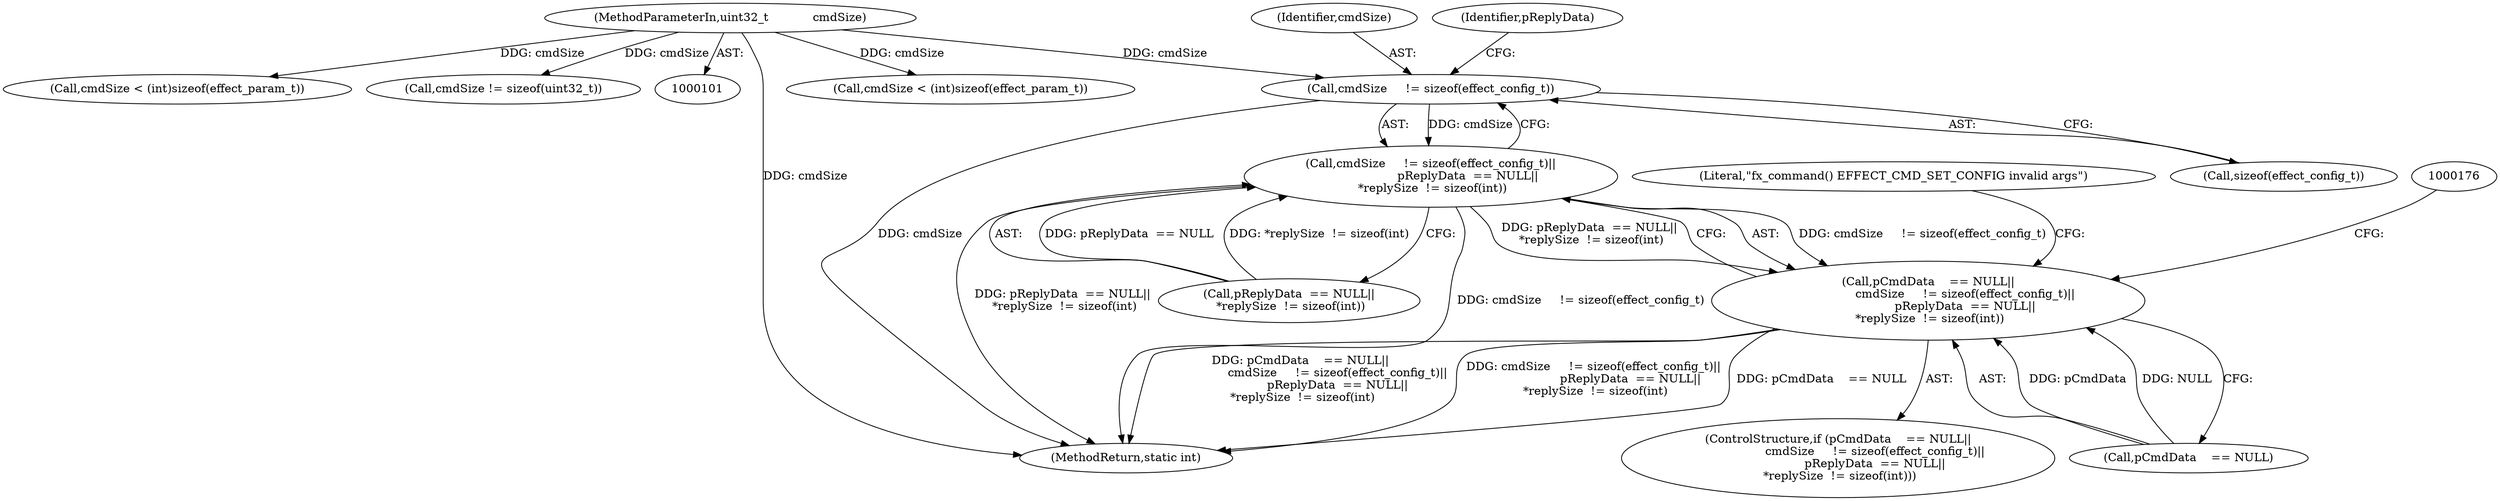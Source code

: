 digraph "0_Android_073a80800f341325932c66818ce4302b312909a4_0@API" {
"1000154" [label="(Call,cmdSize     != sizeof(effect_config_t))"];
"1000104" [label="(MethodParameterIn,uint32_t            cmdSize)"];
"1000153" [label="(Call,cmdSize     != sizeof(effect_config_t)||\n                    pReplyData  == NULL||\n *replySize  != sizeof(int))"];
"1000149" [label="(Call,pCmdData    == NULL||\n                    cmdSize     != sizeof(effect_config_t)||\n                    pReplyData  == NULL||\n *replySize  != sizeof(int))"];
"1000169" [label="(Literal,\"fx_command() EFFECT_CMD_SET_CONFIG invalid args\")"];
"1000156" [label="(Call,sizeof(effect_config_t))"];
"1000487" [label="(MethodReturn,static int)"];
"1000160" [label="(Identifier,pReplyData)"];
"1000150" [label="(Call,pCmdData    == NULL)"];
"1000104" [label="(MethodParameterIn,uint32_t            cmdSize)"];
"1000313" [label="(Call,cmdSize < (int)sizeof(effect_param_t))"];
"1000149" [label="(Call,pCmdData    == NULL||\n                    cmdSize     != sizeof(effect_config_t)||\n                    pReplyData  == NULL||\n *replySize  != sizeof(int))"];
"1000155" [label="(Identifier,cmdSize)"];
"1000153" [label="(Call,cmdSize     != sizeof(effect_config_t)||\n                    pReplyData  == NULL||\n *replySize  != sizeof(int))"];
"1000243" [label="(Call,cmdSize < (int)sizeof(effect_param_t))"];
"1000158" [label="(Call,pReplyData  == NULL||\n *replySize  != sizeof(int))"];
"1000148" [label="(ControlStructure,if (pCmdData    == NULL||\n                    cmdSize     != sizeof(effect_config_t)||\n                    pReplyData  == NULL||\n *replySize  != sizeof(int)))"];
"1000154" [label="(Call,cmdSize     != sizeof(effect_config_t))"];
"1000422" [label="(Call,cmdSize != sizeof(uint32_t))"];
"1000154" -> "1000153"  [label="AST: "];
"1000154" -> "1000156"  [label="CFG: "];
"1000155" -> "1000154"  [label="AST: "];
"1000156" -> "1000154"  [label="AST: "];
"1000160" -> "1000154"  [label="CFG: "];
"1000153" -> "1000154"  [label="CFG: "];
"1000154" -> "1000487"  [label="DDG: cmdSize"];
"1000154" -> "1000153"  [label="DDG: cmdSize"];
"1000104" -> "1000154"  [label="DDG: cmdSize"];
"1000104" -> "1000101"  [label="AST: "];
"1000104" -> "1000487"  [label="DDG: cmdSize"];
"1000104" -> "1000243"  [label="DDG: cmdSize"];
"1000104" -> "1000313"  [label="DDG: cmdSize"];
"1000104" -> "1000422"  [label="DDG: cmdSize"];
"1000153" -> "1000149"  [label="AST: "];
"1000153" -> "1000158"  [label="CFG: "];
"1000158" -> "1000153"  [label="AST: "];
"1000149" -> "1000153"  [label="CFG: "];
"1000153" -> "1000487"  [label="DDG: pReplyData  == NULL||\n *replySize  != sizeof(int)"];
"1000153" -> "1000487"  [label="DDG: cmdSize     != sizeof(effect_config_t)"];
"1000153" -> "1000149"  [label="DDG: cmdSize     != sizeof(effect_config_t)"];
"1000153" -> "1000149"  [label="DDG: pReplyData  == NULL||\n *replySize  != sizeof(int)"];
"1000158" -> "1000153"  [label="DDG: pReplyData  == NULL"];
"1000158" -> "1000153"  [label="DDG: *replySize  != sizeof(int)"];
"1000149" -> "1000148"  [label="AST: "];
"1000149" -> "1000150"  [label="CFG: "];
"1000150" -> "1000149"  [label="AST: "];
"1000169" -> "1000149"  [label="CFG: "];
"1000176" -> "1000149"  [label="CFG: "];
"1000149" -> "1000487"  [label="DDG: pCmdData    == NULL||\n                    cmdSize     != sizeof(effect_config_t)||\n                    pReplyData  == NULL||\n *replySize  != sizeof(int)"];
"1000149" -> "1000487"  [label="DDG: cmdSize     != sizeof(effect_config_t)||\n                    pReplyData  == NULL||\n *replySize  != sizeof(int)"];
"1000149" -> "1000487"  [label="DDG: pCmdData    == NULL"];
"1000150" -> "1000149"  [label="DDG: pCmdData"];
"1000150" -> "1000149"  [label="DDG: NULL"];
}
